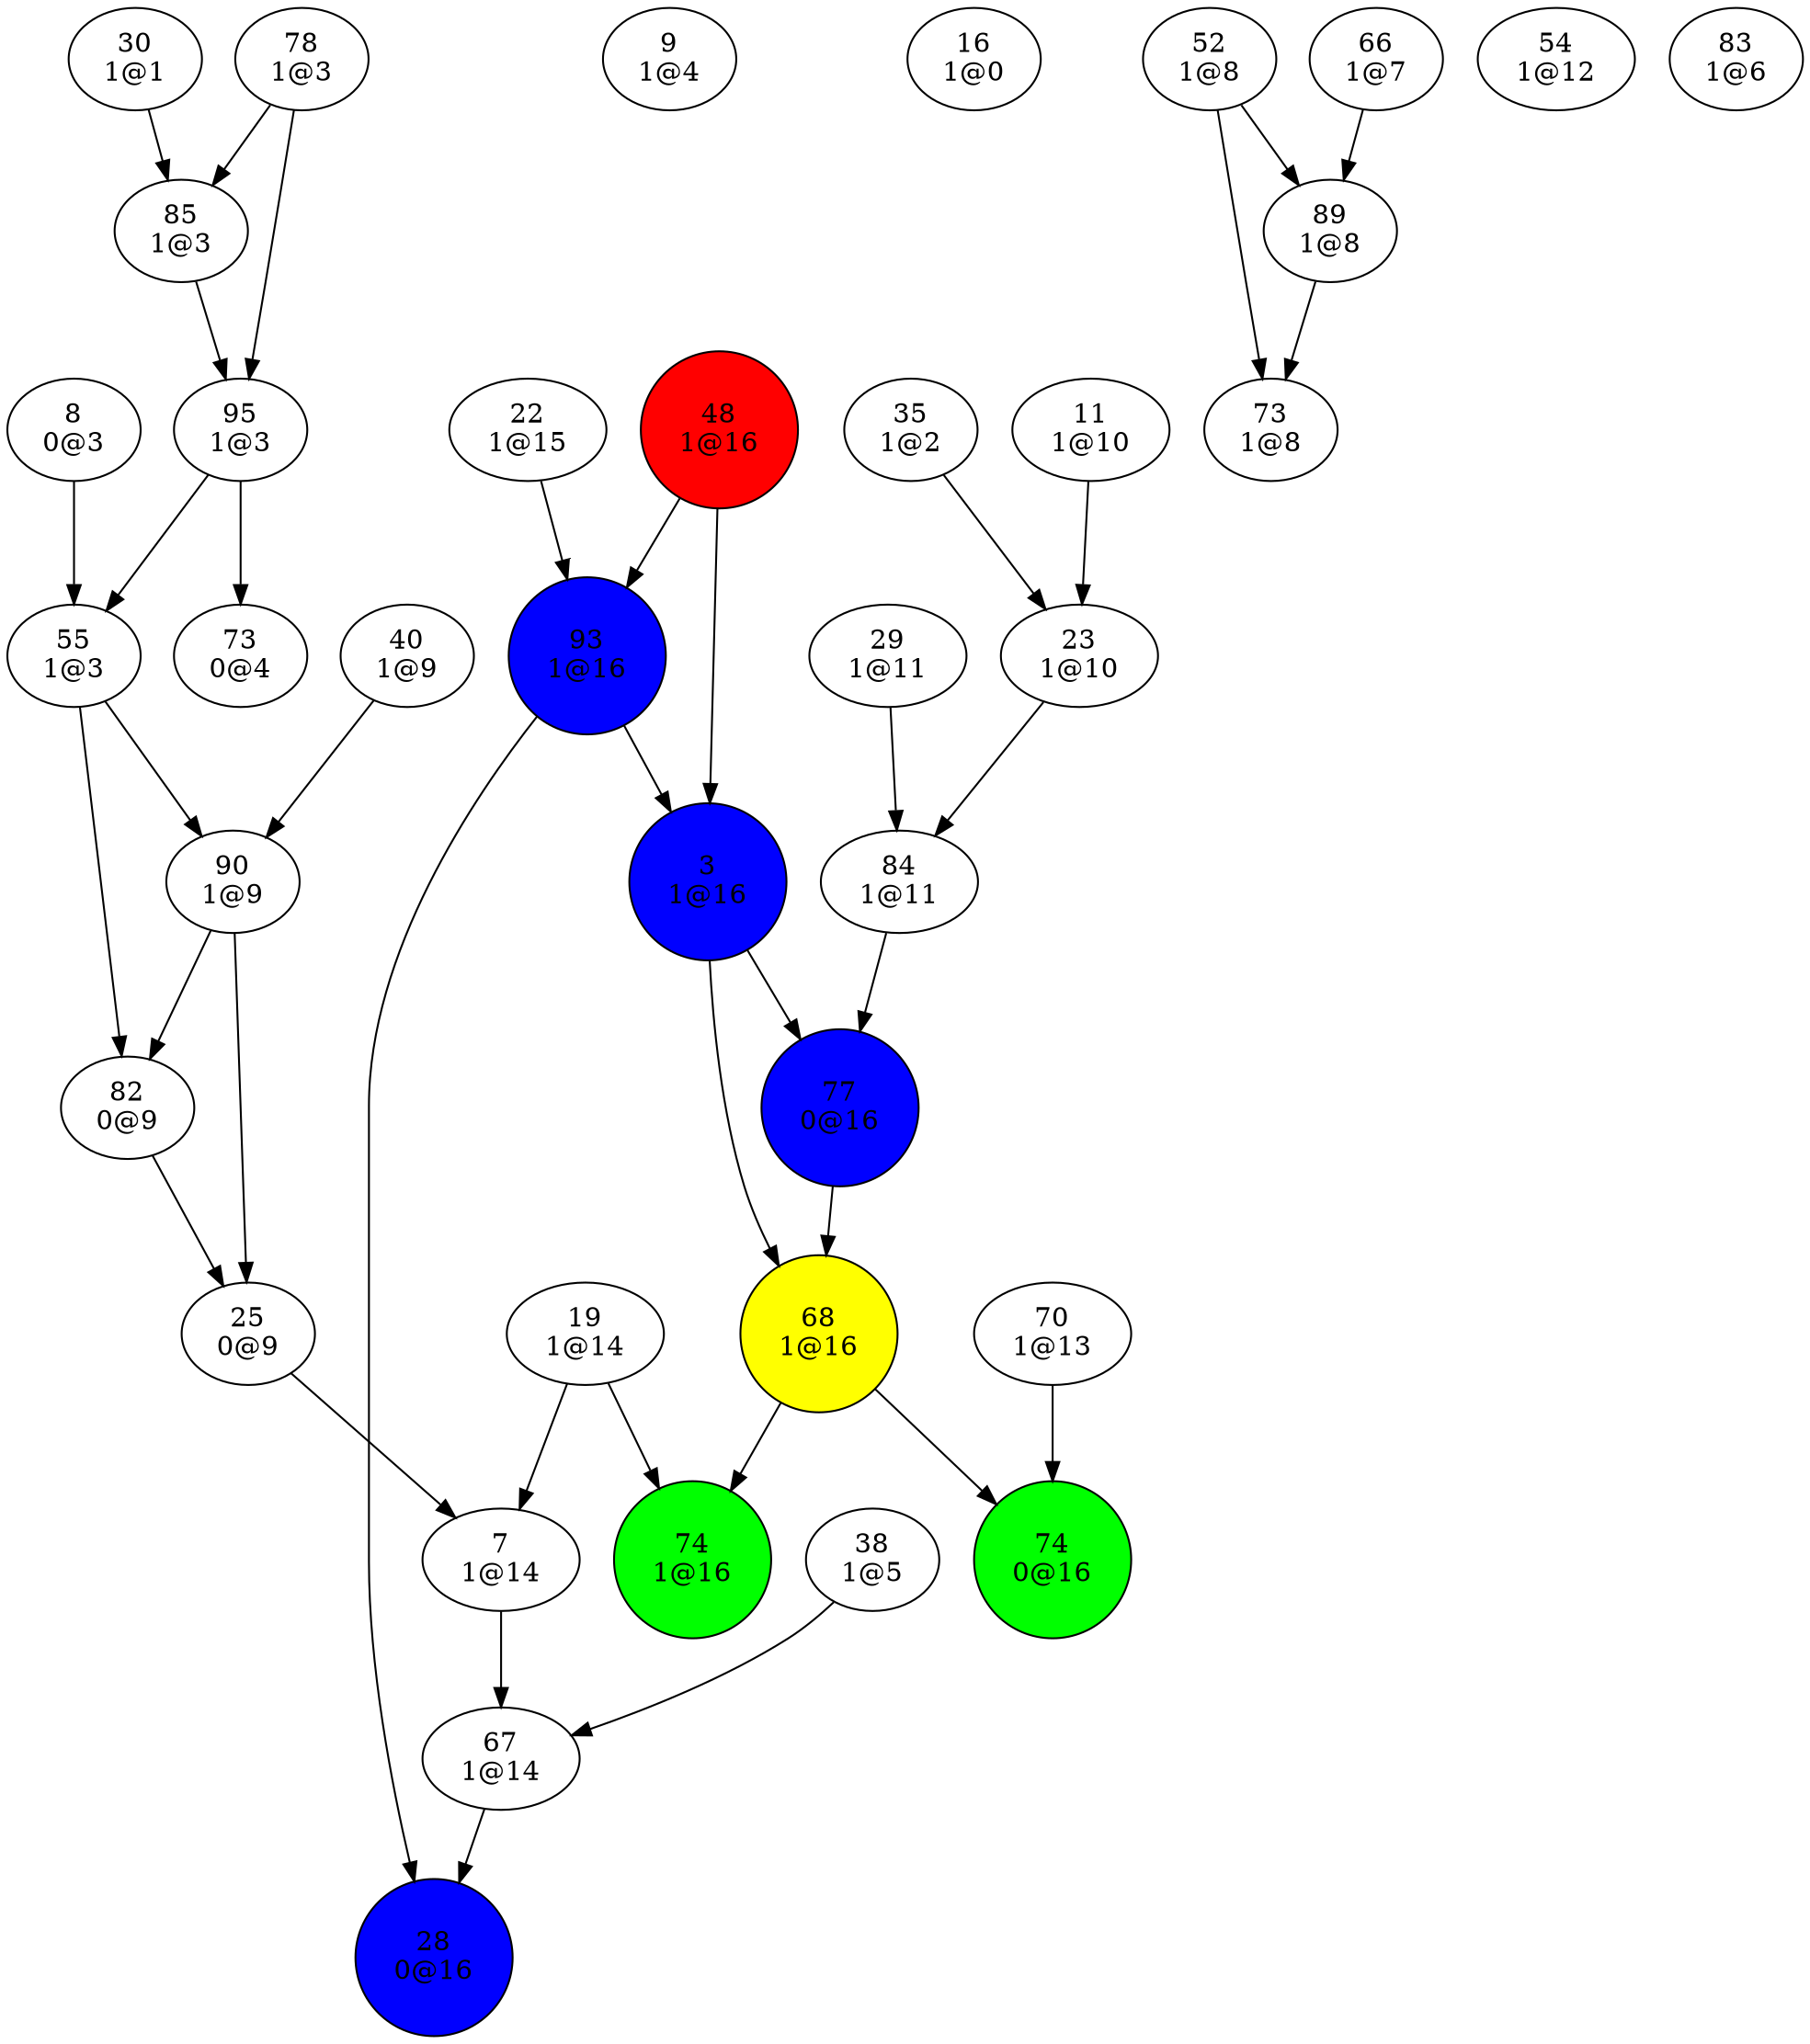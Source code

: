 digraph {
"3
1@16"->"68
1@16";
"3
1@16"->"77
0@16";
"7
1@14"->"67
1@14";
"8
0@3"->"55
1@3";
"9
1@4";
"11
1@10"->"23
1@10";
"16
1@0";
"19
1@14"->"7
1@14";
"19
1@14"->"74
1@16";
"22
1@15"->"93
1@16";
"23
1@10"->"84
1@11";
"25
0@9"->"7
1@14";
"28
0@16";
"29
1@11"->"84
1@11";
"30
1@1"->"85
1@3";
"35
1@2"->"23
1@10";
"38
1@5"->"67
1@14";
"40
1@9"->"90
1@9";
"48
1@16"->"3
1@16";
"48
1@16"->"93
1@16";
"52
1@8"->"73
1@8";
"52
1@8"->"89
1@8";
"54
1@12";
"55
1@3"->"82
0@9";
"55
1@3"->"90
1@9";
"66
1@7"->"89
1@8";
"67
1@14"->"28
0@16";
"68
1@16"->"74
0@16";
"68
1@16"->"74
1@16";
"70
1@13"->"74
0@16";
"73
1@8";
"74
0@16";
"74
1@16";
"77
0@16"->"68
1@16";
"78
1@3"->"85
1@3";
"78
1@3"->"95
1@3";
"82
0@9"->"25
0@9";
"83
1@6";
"84
1@11"->"77
0@16";
"85
1@3"->"95
1@3";
"89
1@8"->"73
1@8";
"90
1@9"->"25
0@9";
"90
1@9"->"82
0@9";
"93
1@16"->"3
1@16";
"93
1@16"->"28
0@16";
"95
1@3"->"55
1@3";
"95
1@3"->"73
0@4";
"3
1@16"[shape=circle, style=filled, fillcolor=blue];
"28
0@16"[shape=circle, style=filled, fillcolor=blue];
"48
1@16"[shape=circle, style=filled, fillcolor=red];
"68
1@16"[shape=circle, style=filled, fillcolor=yellow];
"74
0@16"[shape=circle, style=filled, fillcolor=green];
"74
1@16"[shape=circle, style=filled, fillcolor=green];
"77
0@16"[shape=circle, style=filled, fillcolor=blue];
"93
1@16"[shape=circle, style=filled, fillcolor=blue];
}